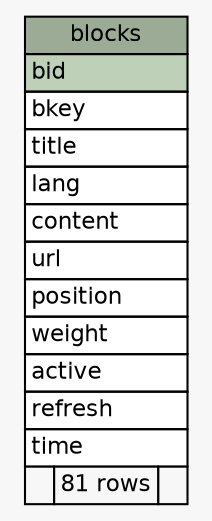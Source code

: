 // dot 2.38.0 on Mac OS X 10.9.4
// SchemaSpy rev 590
digraph "blocks" {
  graph [
    rankdir="RL"
    bgcolor="#f7f7f7"
    nodesep="0.18"
    ranksep="0.46"
    fontname="Helvetica"
    fontsize="11"
  ];
  node [
    fontname="Helvetica"
    fontsize="11"
    shape="plaintext"
  ];
  edge [
    arrowsize="0.8"
  ];
  "blocks" [
    label=<
    <TABLE BORDER="0" CELLBORDER="1" CELLSPACING="0" BGCOLOR="#ffffff">
      <TR><TD COLSPAN="3" BGCOLOR="#9bab96" ALIGN="CENTER">blocks</TD></TR>
      <TR><TD PORT="bid" COLSPAN="3" BGCOLOR="#bed1b8" ALIGN="LEFT">bid</TD></TR>
      <TR><TD PORT="bkey" COLSPAN="3" ALIGN="LEFT">bkey</TD></TR>
      <TR><TD PORT="title" COLSPAN="3" ALIGN="LEFT">title</TD></TR>
      <TR><TD PORT="lang" COLSPAN="3" ALIGN="LEFT">lang</TD></TR>
      <TR><TD PORT="content" COLSPAN="3" ALIGN="LEFT">content</TD></TR>
      <TR><TD PORT="url" COLSPAN="3" ALIGN="LEFT">url</TD></TR>
      <TR><TD PORT="position" COLSPAN="3" ALIGN="LEFT">position</TD></TR>
      <TR><TD PORT="weight" COLSPAN="3" ALIGN="LEFT">weight</TD></TR>
      <TR><TD PORT="active" COLSPAN="3" ALIGN="LEFT">active</TD></TR>
      <TR><TD PORT="refresh" COLSPAN="3" ALIGN="LEFT">refresh</TD></TR>
      <TR><TD PORT="time" COLSPAN="3" ALIGN="LEFT">time</TD></TR>
      <TR><TD ALIGN="LEFT" BGCOLOR="#f7f7f7">  </TD><TD ALIGN="RIGHT" BGCOLOR="#f7f7f7">81 rows</TD><TD ALIGN="RIGHT" BGCOLOR="#f7f7f7">  </TD></TR>
    </TABLE>>
    URL="tables/blocks.html"
    tooltip="blocks"
  ];
}
